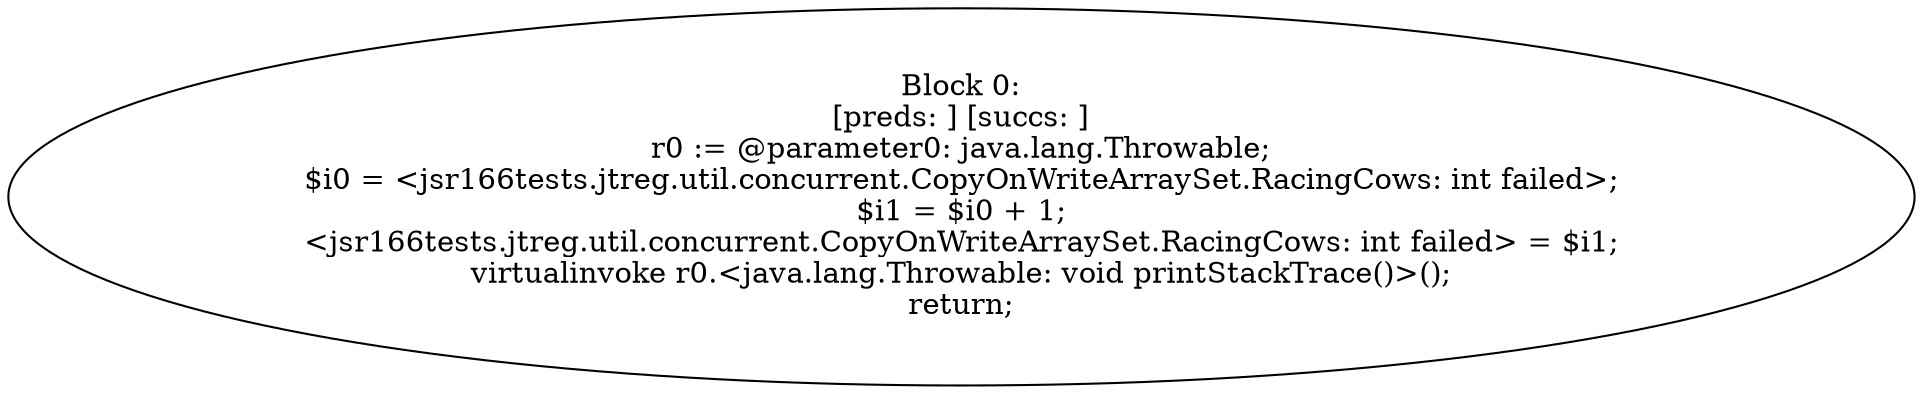 digraph "unitGraph" {
    "Block 0:
[preds: ] [succs: ]
r0 := @parameter0: java.lang.Throwable;
$i0 = <jsr166tests.jtreg.util.concurrent.CopyOnWriteArraySet.RacingCows: int failed>;
$i1 = $i0 + 1;
<jsr166tests.jtreg.util.concurrent.CopyOnWriteArraySet.RacingCows: int failed> = $i1;
virtualinvoke r0.<java.lang.Throwable: void printStackTrace()>();
return;
"
}
